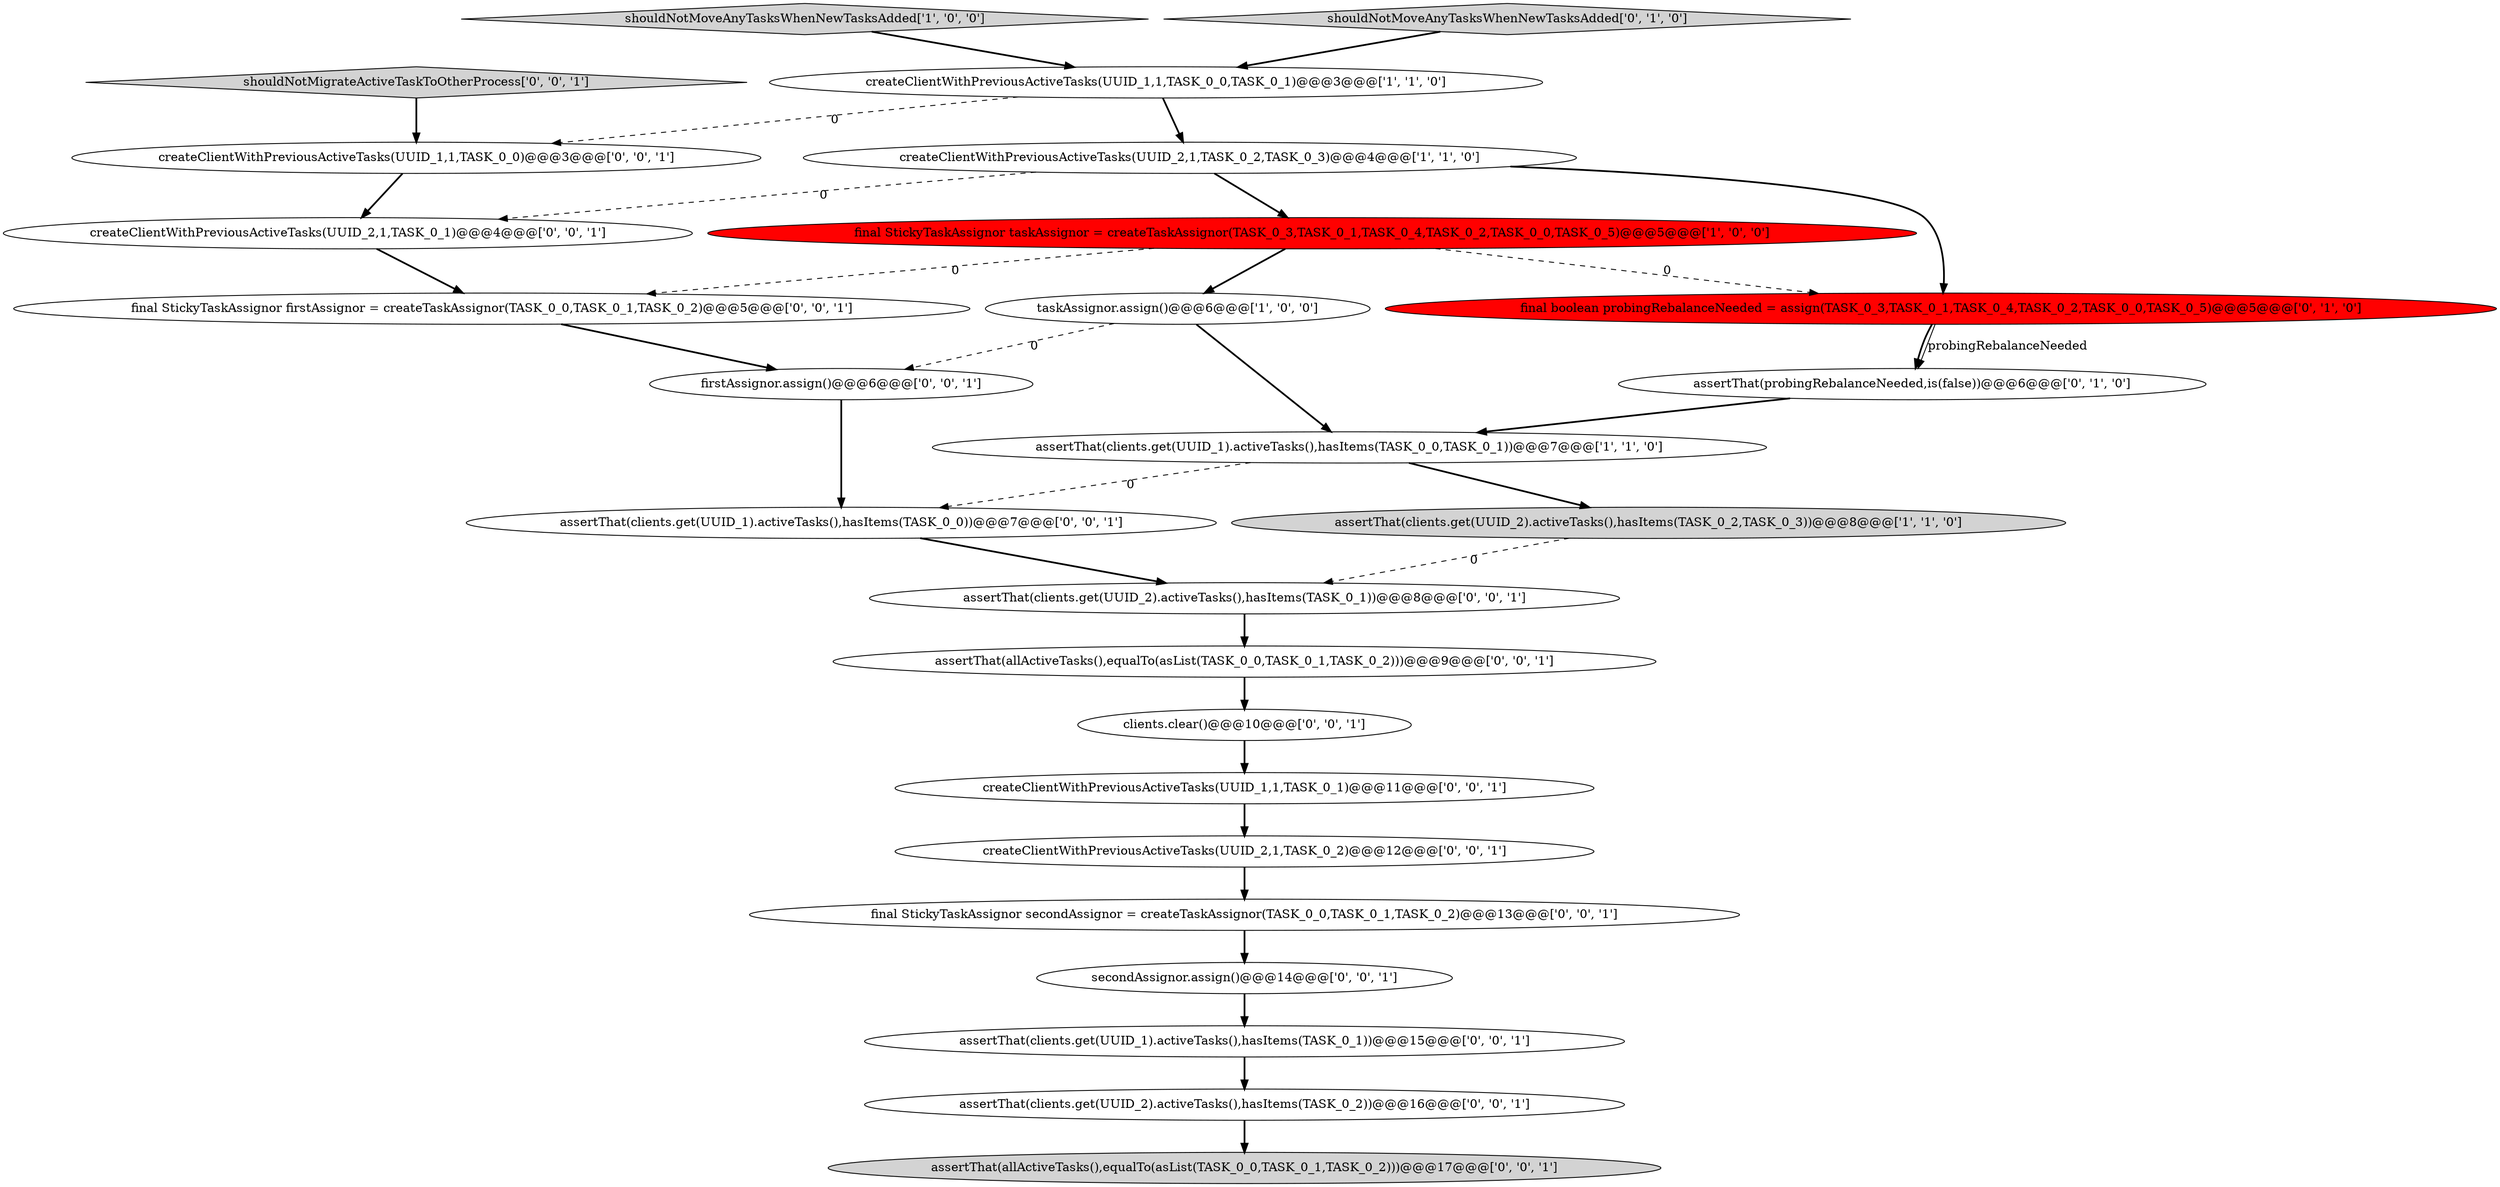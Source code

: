 digraph {
21 [style = filled, label = "createClientWithPreviousActiveTasks(UUID_1,1,TASK_0_0)@@@3@@@['0', '0', '1']", fillcolor = white, shape = ellipse image = "AAA0AAABBB3BBB"];
24 [style = filled, label = "createClientWithPreviousActiveTasks(UUID_2,1,TASK_0_1)@@@4@@@['0', '0', '1']", fillcolor = white, shape = ellipse image = "AAA0AAABBB3BBB"];
6 [style = filled, label = "taskAssignor.assign()@@@6@@@['1', '0', '0']", fillcolor = white, shape = ellipse image = "AAA0AAABBB1BBB"];
11 [style = filled, label = "final StickyTaskAssignor firstAssignor = createTaskAssignor(TASK_0_0,TASK_0_1,TASK_0_2)@@@5@@@['0', '0', '1']", fillcolor = white, shape = ellipse image = "AAA0AAABBB3BBB"];
14 [style = filled, label = "final StickyTaskAssignor secondAssignor = createTaskAssignor(TASK_0_0,TASK_0_1,TASK_0_2)@@@13@@@['0', '0', '1']", fillcolor = white, shape = ellipse image = "AAA0AAABBB3BBB"];
20 [style = filled, label = "createClientWithPreviousActiveTasks(UUID_2,1,TASK_0_2)@@@12@@@['0', '0', '1']", fillcolor = white, shape = ellipse image = "AAA0AAABBB3BBB"];
15 [style = filled, label = "assertThat(clients.get(UUID_1).activeTasks(),hasItems(TASK_0_1))@@@15@@@['0', '0', '1']", fillcolor = white, shape = ellipse image = "AAA0AAABBB3BBB"];
23 [style = filled, label = "firstAssignor.assign()@@@6@@@['0', '0', '1']", fillcolor = white, shape = ellipse image = "AAA0AAABBB3BBB"];
25 [style = filled, label = "shouldNotMigrateActiveTaskToOtherProcess['0', '0', '1']", fillcolor = lightgray, shape = diamond image = "AAA0AAABBB3BBB"];
12 [style = filled, label = "assertThat(clients.get(UUID_1).activeTasks(),hasItems(TASK_0_0))@@@7@@@['0', '0', '1']", fillcolor = white, shape = ellipse image = "AAA0AAABBB3BBB"];
10 [style = filled, label = "createClientWithPreviousActiveTasks(UUID_1,1,TASK_0_1)@@@11@@@['0', '0', '1']", fillcolor = white, shape = ellipse image = "AAA0AAABBB3BBB"];
18 [style = filled, label = "clients.clear()@@@10@@@['0', '0', '1']", fillcolor = white, shape = ellipse image = "AAA0AAABBB3BBB"];
3 [style = filled, label = "createClientWithPreviousActiveTasks(UUID_2,1,TASK_0_2,TASK_0_3)@@@4@@@['1', '1', '0']", fillcolor = white, shape = ellipse image = "AAA0AAABBB1BBB"];
4 [style = filled, label = "assertThat(clients.get(UUID_1).activeTasks(),hasItems(TASK_0_0,TASK_0_1))@@@7@@@['1', '1', '0']", fillcolor = white, shape = ellipse image = "AAA0AAABBB1BBB"];
2 [style = filled, label = "shouldNotMoveAnyTasksWhenNewTasksAdded['1', '0', '0']", fillcolor = lightgray, shape = diamond image = "AAA0AAABBB1BBB"];
17 [style = filled, label = "assertThat(allActiveTasks(),equalTo(asList(TASK_0_0,TASK_0_1,TASK_0_2)))@@@17@@@['0', '0', '1']", fillcolor = lightgray, shape = ellipse image = "AAA0AAABBB3BBB"];
9 [style = filled, label = "assertThat(probingRebalanceNeeded,is(false))@@@6@@@['0', '1', '0']", fillcolor = white, shape = ellipse image = "AAA0AAABBB2BBB"];
22 [style = filled, label = "secondAssignor.assign()@@@14@@@['0', '0', '1']", fillcolor = white, shape = ellipse image = "AAA0AAABBB3BBB"];
8 [style = filled, label = "shouldNotMoveAnyTasksWhenNewTasksAdded['0', '1', '0']", fillcolor = lightgray, shape = diamond image = "AAA0AAABBB2BBB"];
5 [style = filled, label = "createClientWithPreviousActiveTasks(UUID_1,1,TASK_0_0,TASK_0_1)@@@3@@@['1', '1', '0']", fillcolor = white, shape = ellipse image = "AAA0AAABBB1BBB"];
16 [style = filled, label = "assertThat(allActiveTasks(),equalTo(asList(TASK_0_0,TASK_0_1,TASK_0_2)))@@@9@@@['0', '0', '1']", fillcolor = white, shape = ellipse image = "AAA0AAABBB3BBB"];
1 [style = filled, label = "assertThat(clients.get(UUID_2).activeTasks(),hasItems(TASK_0_2,TASK_0_3))@@@8@@@['1', '1', '0']", fillcolor = lightgray, shape = ellipse image = "AAA0AAABBB1BBB"];
7 [style = filled, label = "final boolean probingRebalanceNeeded = assign(TASK_0_3,TASK_0_1,TASK_0_4,TASK_0_2,TASK_0_0,TASK_0_5)@@@5@@@['0', '1', '0']", fillcolor = red, shape = ellipse image = "AAA1AAABBB2BBB"];
13 [style = filled, label = "assertThat(clients.get(UUID_2).activeTasks(),hasItems(TASK_0_2))@@@16@@@['0', '0', '1']", fillcolor = white, shape = ellipse image = "AAA0AAABBB3BBB"];
0 [style = filled, label = "final StickyTaskAssignor taskAssignor = createTaskAssignor(TASK_0_3,TASK_0_1,TASK_0_4,TASK_0_2,TASK_0_0,TASK_0_5)@@@5@@@['1', '0', '0']", fillcolor = red, shape = ellipse image = "AAA1AAABBB1BBB"];
19 [style = filled, label = "assertThat(clients.get(UUID_2).activeTasks(),hasItems(TASK_0_1))@@@8@@@['0', '0', '1']", fillcolor = white, shape = ellipse image = "AAA0AAABBB3BBB"];
5->3 [style = bold, label=""];
10->20 [style = bold, label=""];
16->18 [style = bold, label=""];
22->15 [style = bold, label=""];
15->13 [style = bold, label=""];
0->6 [style = bold, label=""];
9->4 [style = bold, label=""];
3->24 [style = dashed, label="0"];
1->19 [style = dashed, label="0"];
14->22 [style = bold, label=""];
20->14 [style = bold, label=""];
21->24 [style = bold, label=""];
0->11 [style = dashed, label="0"];
3->0 [style = bold, label=""];
4->12 [style = dashed, label="0"];
19->16 [style = bold, label=""];
7->9 [style = bold, label=""];
6->4 [style = bold, label=""];
13->17 [style = bold, label=""];
8->5 [style = bold, label=""];
18->10 [style = bold, label=""];
3->7 [style = bold, label=""];
24->11 [style = bold, label=""];
7->9 [style = solid, label="probingRebalanceNeeded"];
5->21 [style = dashed, label="0"];
23->12 [style = bold, label=""];
4->1 [style = bold, label=""];
12->19 [style = bold, label=""];
0->7 [style = dashed, label="0"];
11->23 [style = bold, label=""];
6->23 [style = dashed, label="0"];
25->21 [style = bold, label=""];
2->5 [style = bold, label=""];
}
